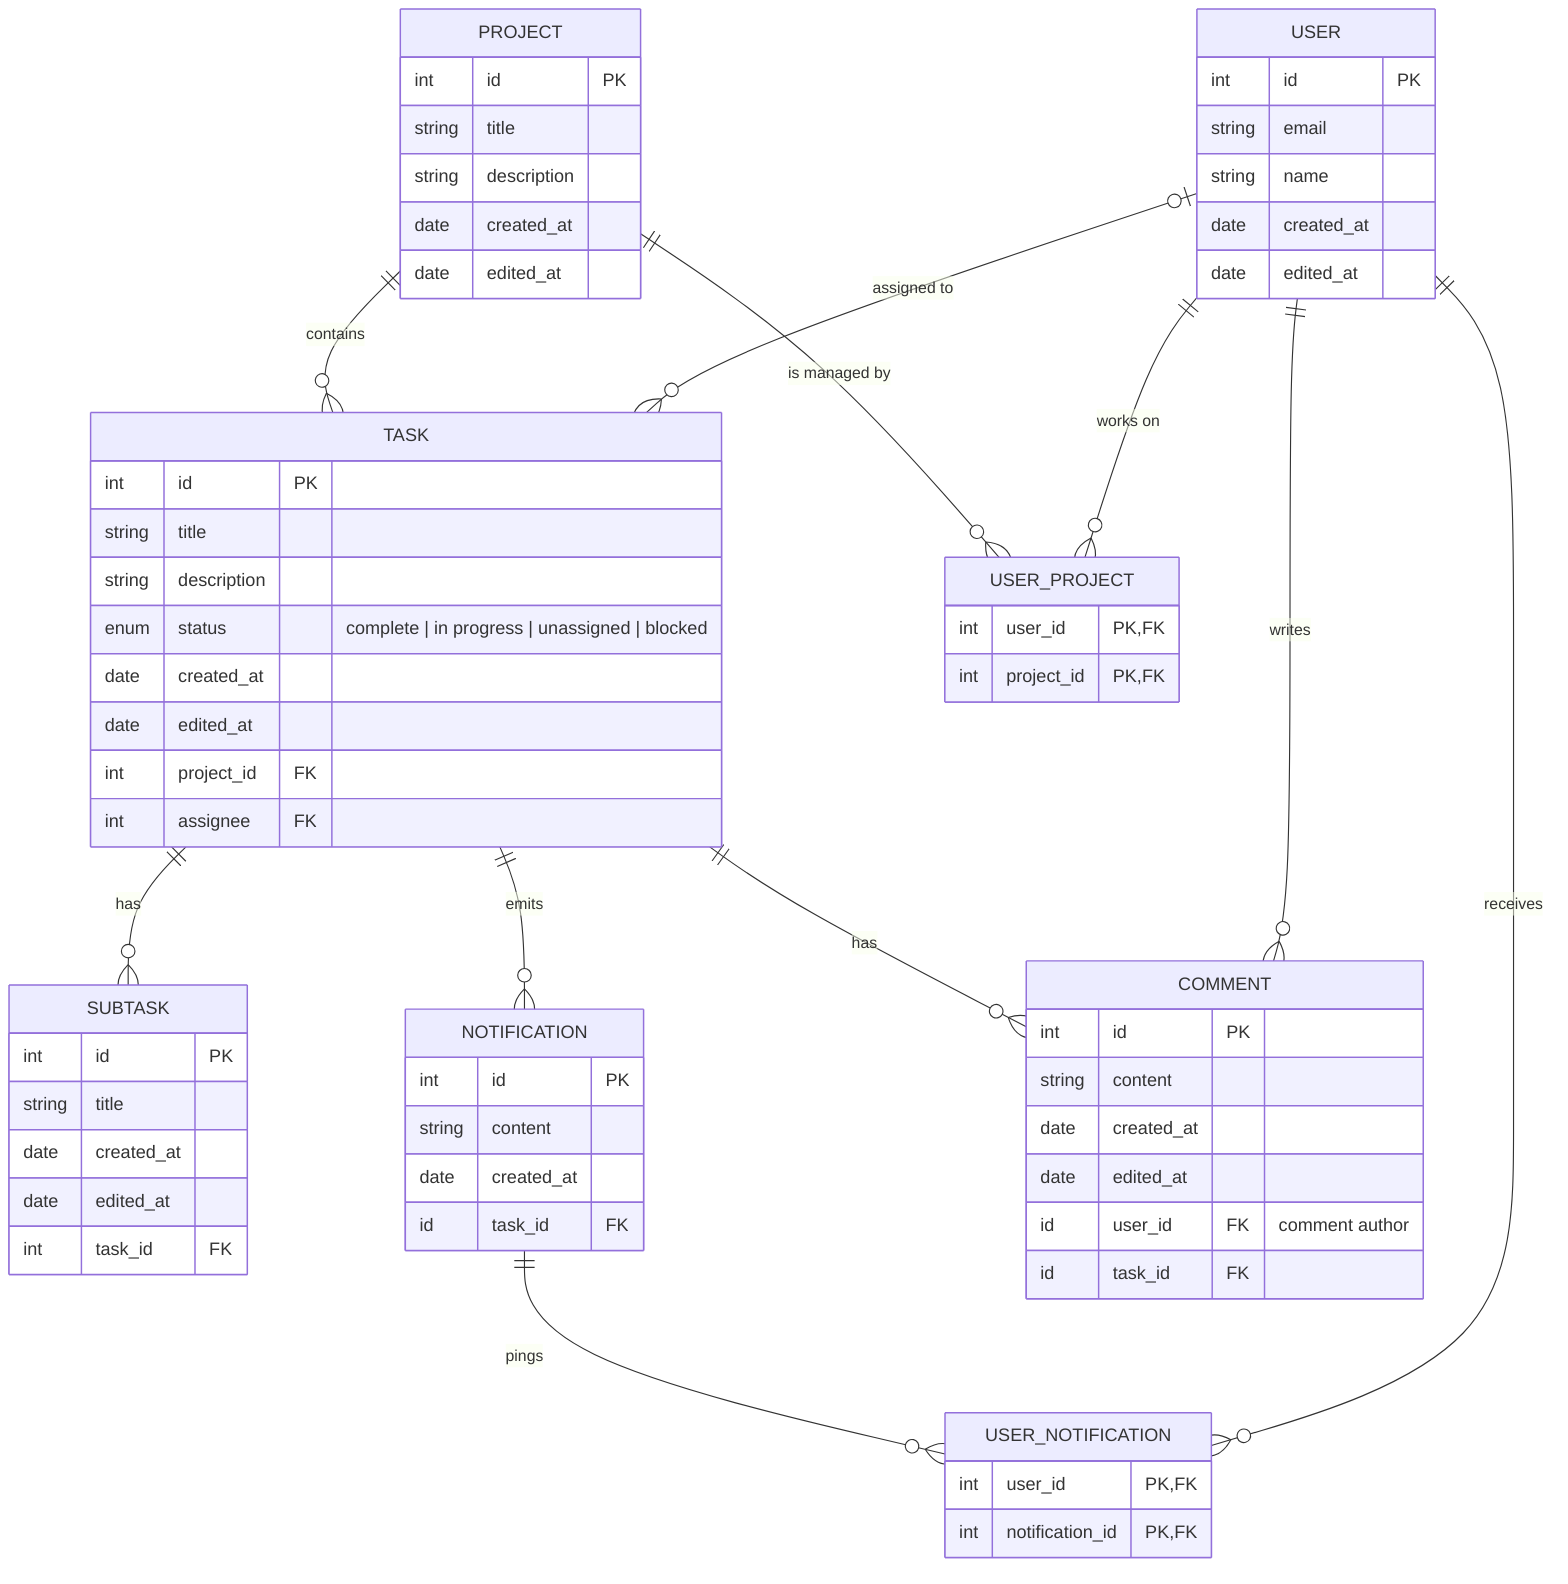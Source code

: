 erDiagram
    PROJECT ||--o{ TASK : contains
    PROJECT ||--o{ USER_PROJECT : "is managed by"
    USER |o--o{ TASK : "assigned to"
    USER ||--o{ USER_PROJECT : "works on"
    TASK ||--o{ SUBTASK : has
    TASK ||--o{ NOTIFICATION: emits
    TASK ||--o{ COMMENT: has
    USER ||--o{ COMMENT: writes
    NOTIFICATION ||--o{ USER_NOTIFICATION: pings
    USER ||--o{ USER_NOTIFICATION: receives

    USER_PROJECT {
        int user_id PK, FK
        int project_id PK, FK
    }

    TASK {
        int id PK
        string title
        string description
        enum status "complete | in progress | unassigned | blocked"
        date created_at
        date edited_at
        int project_id FK
        int assignee FK
    }

    SUBTASK {
        int id PK
        string title
        date created_at
        date edited_at
        int task_id FK
    }

    PROJECT {
        int id PK
        string title
        string description
        date created_at
        date edited_at
    }

    USER {
        int id PK
        string email
        string name
        date created_at
        date edited_at
    }

    COMMENT {
        int id PK
        string content
        date created_at
        date edited_at
        id user_id FK "comment author"
        id task_id FK
    }

    NOTIFICATION {
        int id PK
        string content
        date created_at
        id task_id FK
    }

    USER_NOTIFICATION {
        int user_id PK, FK
        int notification_id PK, FK
    }